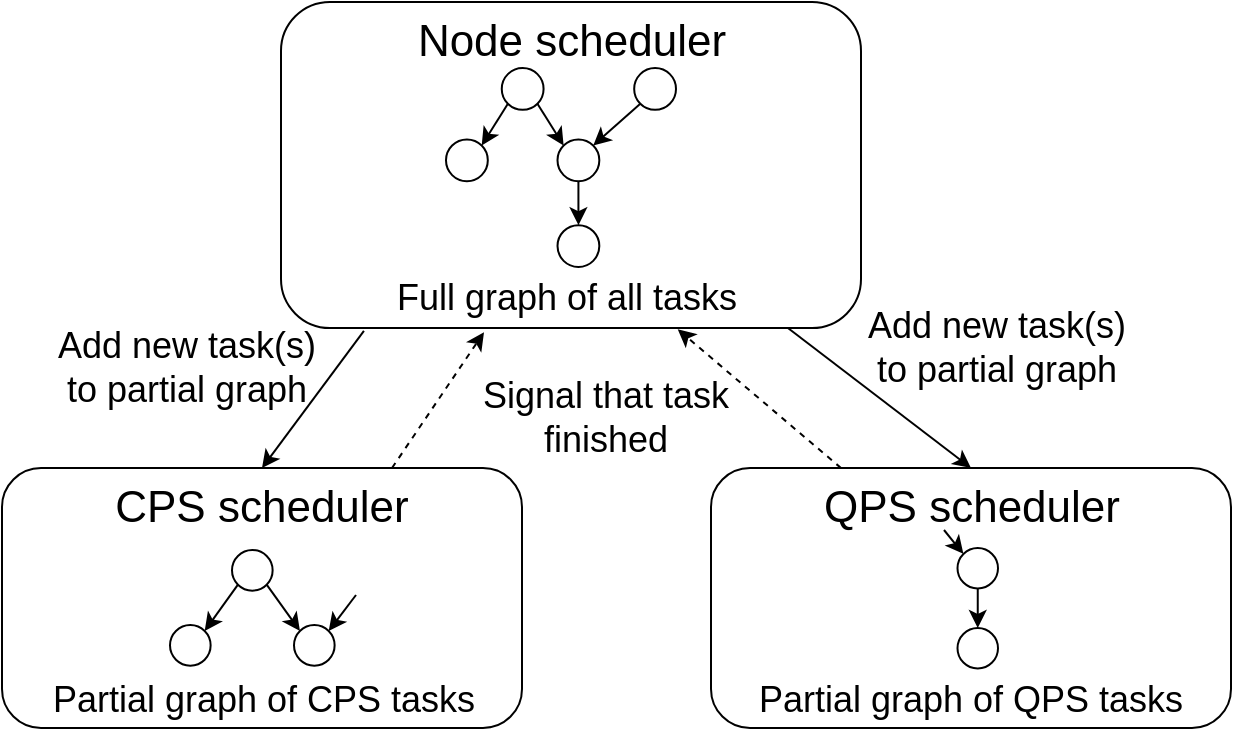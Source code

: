 <mxfile version="22.1.1" type="embed">
    <diagram id="b4hcyk7Rixwnp3nCZ_24" name="Page-1">
        <mxGraphModel dx="1506" dy="590" grid="1" gridSize="10" guides="1" tooltips="1" connect="1" arrows="1" fold="1" page="1" pageScale="1" pageWidth="850" pageHeight="1100" math="0" shadow="0">
            <root>
                <mxCell id="0"/>
                <mxCell id="1" parent="0"/>
                <mxCell id="41" value="Add new task(s) &lt;br style=&quot;font-size: 18px;&quot;&gt;to partial graph" style="edgeStyle=none;html=1;exitX=0.143;exitY=1.009;exitDx=0;exitDy=0;entryX=0.5;entryY=0;entryDx=0;entryDy=0;exitPerimeter=0;fontSize=18;labelBackgroundColor=none;" parent="1" source="32" target="3" edge="1">
                    <mxGeometry x="0.593" y="-60" relative="1" as="geometry">
                        <mxPoint as="offset"/>
                    </mxGeometry>
                </mxCell>
                <mxCell id="32" value="Node scheduler" style="rounded=1;whiteSpace=wrap;html=1;verticalAlign=top;fontSize=22;" parent="1" vertex="1">
                    <mxGeometry x="257.5" y="107" width="290" height="163" as="geometry"/>
                </mxCell>
                <mxCell id="31" value="QPS scheduler" style="rounded=1;whiteSpace=wrap;html=1;verticalAlign=top;fontSize=22;" parent="1" vertex="1">
                    <mxGeometry x="472.5" y="340" width="260" height="130" as="geometry"/>
                </mxCell>
                <mxCell id="3" value="CPS scheduler" style="rounded=1;whiteSpace=wrap;html=1;verticalAlign=top;fontSize=22;" parent="1" vertex="1">
                    <mxGeometry x="118" y="340" width="260" height="130" as="geometry"/>
                </mxCell>
                <mxCell id="28" value="" style="group;fontSize=20;" parent="1" vertex="1" connectable="0">
                    <mxGeometry x="340" y="140" width="115" height="100" as="geometry"/>
                </mxCell>
                <mxCell id="19" value="" style="ellipse;whiteSpace=wrap;html=1;aspect=fixed;fontSize=20;" parent="28" vertex="1">
                    <mxGeometry x="27.879" width="20.909" height="20.909" as="geometry"/>
                </mxCell>
                <mxCell id="20" value="" style="ellipse;whiteSpace=wrap;html=1;aspect=fixed;fontSize=20;" parent="28" vertex="1">
                    <mxGeometry y="35.714" width="20.909" height="20.909" as="geometry"/>
                </mxCell>
                <mxCell id="17" style="edgeStyle=none;html=1;exitX=0;exitY=1;exitDx=0;exitDy=0;entryX=1;entryY=0;entryDx=0;entryDy=0;fontSize=20;" parent="28" source="19" target="20" edge="1">
                    <mxGeometry relative="1" as="geometry"/>
                </mxCell>
                <mxCell id="21" value="" style="ellipse;whiteSpace=wrap;html=1;aspect=fixed;fontSize=20;" parent="28" vertex="1">
                    <mxGeometry x="55.758" y="35.714" width="20.909" height="20.909" as="geometry"/>
                </mxCell>
                <mxCell id="18" style="edgeStyle=none;html=1;exitX=1;exitY=1;exitDx=0;exitDy=0;entryX=0;entryY=0;entryDx=0;entryDy=0;fontSize=20;" parent="28" source="19" target="21" edge="1">
                    <mxGeometry relative="1" as="geometry"/>
                </mxCell>
                <mxCell id="24" style="edgeStyle=none;html=1;exitX=0;exitY=1;exitDx=0;exitDy=0;entryX=1;entryY=0;entryDx=0;entryDy=0;fontSize=20;" parent="28" source="23" target="21" edge="1">
                    <mxGeometry relative="1" as="geometry"/>
                </mxCell>
                <mxCell id="23" value="" style="ellipse;whiteSpace=wrap;html=1;aspect=fixed;fontSize=20;" parent="28" vertex="1">
                    <mxGeometry x="94.091" width="20.909" height="20.909" as="geometry"/>
                </mxCell>
                <mxCell id="25" value="" style="ellipse;whiteSpace=wrap;html=1;aspect=fixed;fontSize=20;" parent="28" vertex="1">
                    <mxGeometry x="55.758" y="78.571" width="20.909" height="20.909" as="geometry"/>
                </mxCell>
                <mxCell id="27" style="edgeStyle=none;html=1;exitX=0.5;exitY=1;exitDx=0;exitDy=0;entryX=0.5;entryY=0;entryDx=0;entryDy=0;fontSize=20;" parent="28" source="21" target="25" edge="1">
                    <mxGeometry relative="1" as="geometry"/>
                </mxCell>
                <mxCell id="29" value="" style="group;fontSize=20;" parent="1" vertex="1" connectable="0">
                    <mxGeometry x="202" y="381" width="93" height="60" as="geometry"/>
                </mxCell>
                <mxCell id="5" value="" style="ellipse;whiteSpace=wrap;html=1;aspect=fixed;fontSize=20;" parent="29" vertex="1">
                    <mxGeometry x="31.0" width="20.316" height="20.316" as="geometry"/>
                </mxCell>
                <mxCell id="8" value="" style="ellipse;whiteSpace=wrap;html=1;aspect=fixed;fontSize=20;" parent="29" vertex="1">
                    <mxGeometry y="37.5" width="20.316" height="20.316" as="geometry"/>
                </mxCell>
                <mxCell id="9" style="edgeStyle=none;html=1;exitX=0;exitY=1;exitDx=0;exitDy=0;entryX=1;entryY=0;entryDx=0;entryDy=0;fontSize=20;" parent="29" source="5" target="8" edge="1">
                    <mxGeometry relative="1" as="geometry"/>
                </mxCell>
                <mxCell id="10" value="" style="ellipse;whiteSpace=wrap;html=1;aspect=fixed;fontSize=20;" parent="29" vertex="1">
                    <mxGeometry x="62.0" y="37.5" width="20.316" height="20.316" as="geometry"/>
                </mxCell>
                <mxCell id="11" style="edgeStyle=none;html=1;exitX=1;exitY=1;exitDx=0;exitDy=0;entryX=0;entryY=0;entryDx=0;entryDy=0;fontSize=20;" parent="29" source="5" target="10" edge="1">
                    <mxGeometry relative="1" as="geometry"/>
                </mxCell>
                <mxCell id="15" style="edgeStyle=none;html=1;entryX=1;entryY=0;entryDx=0;entryDy=0;fontSize=20;" parent="29" target="10" edge="1">
                    <mxGeometry relative="1" as="geometry">
                        <mxPoint x="93" y="22.5" as="sourcePoint"/>
                        <mxPoint x="72.85" y="48" as="targetPoint"/>
                    </mxGeometry>
                </mxCell>
                <mxCell id="30" value="" style="group;fontSize=20;" parent="1" vertex="1" connectable="0">
                    <mxGeometry x="589" y="371" width="27" height="90" as="geometry"/>
                </mxCell>
                <mxCell id="12" value="" style="ellipse;whiteSpace=wrap;html=1;aspect=fixed;fontSize=20;" parent="30" vertex="1">
                    <mxGeometry x="6.75" y="9" width="20.25" height="20.25" as="geometry"/>
                </mxCell>
                <mxCell id="13" value="" style="ellipse;whiteSpace=wrap;html=1;aspect=fixed;fontSize=20;" parent="30" vertex="1">
                    <mxGeometry x="6.75" y="49" width="20.25" height="20.25" as="geometry"/>
                </mxCell>
                <mxCell id="14" style="edgeStyle=none;html=1;exitX=0.5;exitY=1;exitDx=0;exitDy=0;entryX=0.5;entryY=0;entryDx=0;entryDy=0;fontSize=20;" parent="30" source="12" target="13" edge="1">
                    <mxGeometry relative="1" as="geometry"/>
                </mxCell>
                <mxCell id="16" style="edgeStyle=none;html=1;entryX=0;entryY=0;entryDx=0;entryDy=0;fontSize=20;" parent="30" target="12" edge="1">
                    <mxGeometry relative="1" as="geometry">
                        <mxPoint as="sourcePoint"/>
                        <mxPoint x="-13.5" y="12.6" as="targetPoint"/>
                    </mxGeometry>
                </mxCell>
                <mxCell id="37" value="Partial graph of CPS tasks" style="text;html=1;strokeColor=none;fillColor=none;align=center;verticalAlign=middle;whiteSpace=wrap;rounded=0;fontSize=18;" parent="1" vertex="1">
                    <mxGeometry x="140.75" y="441" width="215.5" height="30" as="geometry"/>
                </mxCell>
                <mxCell id="38" value="Partial graph of QPS tasks" style="text;html=1;strokeColor=none;fillColor=none;align=center;verticalAlign=middle;whiteSpace=wrap;rounded=0;fontSize=18;" parent="1" vertex="1">
                    <mxGeometry x="491" y="441" width="223" height="30" as="geometry"/>
                </mxCell>
                <mxCell id="40" value="Full graph of all tasks" style="text;html=1;strokeColor=none;fillColor=none;align=center;verticalAlign=middle;whiteSpace=wrap;rounded=0;fontSize=18;" parent="1" vertex="1">
                    <mxGeometry x="308.5" y="240" width="182.5" height="30" as="geometry"/>
                </mxCell>
                <mxCell id="43" value="" style="edgeStyle=none;html=1;exitX=0.75;exitY=0;exitDx=0;exitDy=0;entryX=0.35;entryY=1.013;entryDx=0;entryDy=0;entryPerimeter=0;fontSize=16;labelBackgroundColor=none;dashed=1;" parent="1" source="3" target="32" edge="1">
                    <mxGeometry x="0.239" y="-21" relative="1" as="geometry">
                        <mxPoint as="offset"/>
                    </mxGeometry>
                </mxCell>
                <mxCell id="44" value="Add new task(s) &lt;br style=&quot;font-size: 18px;&quot;&gt;to partial graph" style="edgeStyle=none;html=1;exitX=0.874;exitY=1;exitDx=0;exitDy=0;entryX=0.5;entryY=0;entryDx=0;entryDy=0;exitPerimeter=0;fontSize=18;labelBackgroundColor=none;" parent="1" source="32" target="31" edge="1">
                    <mxGeometry x="0.537" y="55" relative="1" as="geometry">
                        <mxPoint x="487.5" y="280" as="sourcePoint"/>
                        <mxPoint x="436.5" y="438" as="targetPoint"/>
                        <mxPoint as="offset"/>
                    </mxGeometry>
                </mxCell>
                <mxCell id="45" value="" style="edgeStyle=none;html=1;exitX=0.25;exitY=0;exitDx=0;exitDy=0;entryX=0.684;entryY=1.004;entryDx=0;entryDy=0;entryPerimeter=0;fontSize=16;labelBackgroundColor=none;dashed=1;" parent="1" source="31" target="32" edge="1">
                    <mxGeometry x="0.039" y="8" relative="1" as="geometry">
                        <mxPoint x="501.5" y="438" as="sourcePoint"/>
                        <mxPoint x="547.5" y="281" as="targetPoint"/>
                        <mxPoint as="offset"/>
                    </mxGeometry>
                </mxCell>
                <mxCell id="46" value="&lt;font style=&quot;font-size: 18px;&quot;&gt;Signal that task&lt;br style=&quot;border-color: var(--border-color); font-size: 18px;&quot;&gt;finished&lt;/font&gt;" style="text;html=1;strokeColor=none;fillColor=none;align=center;verticalAlign=middle;whiteSpace=wrap;rounded=0;fontSize=18;" parent="1" vertex="1">
                    <mxGeometry x="330" y="290" width="180" height="50" as="geometry"/>
                </mxCell>
            </root>
        </mxGraphModel>
    </diagram>
</mxfile>